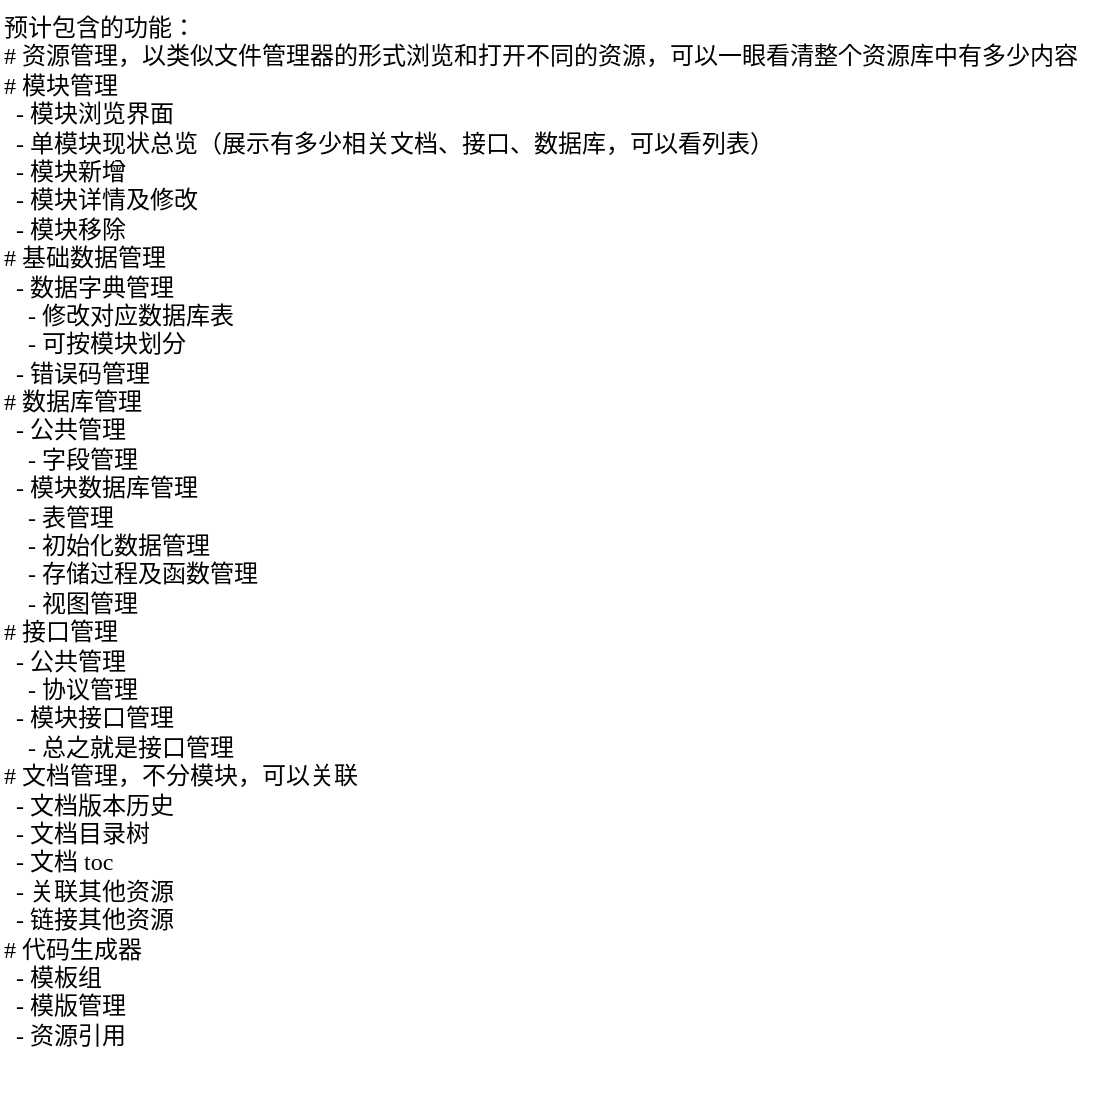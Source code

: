 <mxfile version="13.7.9" type="device" pages="5"><diagram id="TJV19UvBi1Fk37wNuiKM" name="设计字"><mxGraphModel dx="1185" dy="685" grid="1" gridSize="10" guides="1" tooltips="1" connect="1" arrows="1" fold="1" page="1" pageScale="1" pageWidth="1400" pageHeight="900" math="0" shadow="0"><root><mxCell id="i_mP60zc-rOaohj_nN5W-0"/><mxCell id="i_mP60zc-rOaohj_nN5W-1" parent="i_mP60zc-rOaohj_nN5W-0"/><mxCell id="i_mP60zc-rOaohj_nN5W-2" value="&lt;div&gt;&lt;div&gt;&lt;div&gt;预计包含的功能：&lt;/div&gt;&lt;div&gt;# 资源管理，以类似文件管理器的形式浏览和打开不同的资源，可以一眼看清整个资源库中有多少内容&lt;/div&gt;&lt;div&gt;# 模块管理&lt;/div&gt;&lt;div&gt;&amp;nbsp; - 模块浏览界面&lt;/div&gt;&lt;div&gt;&amp;nbsp; - 单模块现状总览（展示有多少相关文档、接口、数据库，可以看列表）&lt;/div&gt;&lt;div&gt;&amp;nbsp; - 模块新增&lt;/div&gt;&lt;div&gt;&amp;nbsp; - 模块详情及修改&lt;/div&gt;&lt;div&gt;&amp;nbsp; - 模块移除&lt;/div&gt;&lt;div&gt;# 基础数据管理&lt;/div&gt;&lt;div&gt;&amp;nbsp; - 数据字典管理&lt;/div&gt;&lt;div&gt;&amp;nbsp; &amp;nbsp; - 修改对应数据库表&lt;/div&gt;&lt;div&gt;&amp;nbsp; &amp;nbsp; - 可按模块划分&lt;/div&gt;&lt;div&gt;&amp;nbsp; - 错误码管理&lt;/div&gt;&lt;div&gt;# 数据库管理&lt;/div&gt;&lt;div&gt;&amp;nbsp; - 公共管理&lt;/div&gt;&lt;div&gt;&amp;nbsp; &amp;nbsp; - 字段管理&lt;/div&gt;&lt;div&gt;&amp;nbsp; - 模块数据库管理&lt;/div&gt;&lt;div&gt;&amp;nbsp; &amp;nbsp; - 表管理&lt;/div&gt;&lt;div&gt;&amp;nbsp; &amp;nbsp; - 初始化数据管理&lt;/div&gt;&lt;div&gt;&amp;nbsp; &amp;nbsp; - 存储过程及函数管理&lt;/div&gt;&lt;div&gt;&amp;nbsp; &amp;nbsp; - 视图管理&lt;/div&gt;&lt;div&gt;# 接口管理&lt;/div&gt;&lt;div&gt;&amp;nbsp; - 公共管理&lt;/div&gt;&lt;div&gt;&amp;nbsp; &amp;nbsp; - 协议管理&lt;/div&gt;&lt;div&gt;&amp;nbsp; - 模块接口管理&lt;/div&gt;&lt;div&gt;&amp;nbsp; &amp;nbsp; - 总之就是接口管理&lt;/div&gt;&lt;div&gt;# 文档管理，不分模块，可以关联&lt;/div&gt;&lt;div&gt;&amp;nbsp; - 文档版本历史&lt;/div&gt;&lt;div&gt;&amp;nbsp; - 文档目录树&lt;/div&gt;&lt;div&gt;&amp;nbsp; - 文档 toc&lt;/div&gt;&lt;div&gt;&amp;nbsp; - 关联其他资源&lt;/div&gt;&lt;div&gt;&amp;nbsp; - 链接其他资源&lt;/div&gt;&lt;div&gt;# 代码生成器&lt;/div&gt;&lt;div&gt;&amp;nbsp; - 模板组&lt;/div&gt;&lt;div&gt;&amp;nbsp; - 模版管理&lt;/div&gt;&lt;div&gt;&amp;nbsp; - 资源引用&lt;/div&gt;&lt;div&gt;&lt;br&gt;&lt;/div&gt;&lt;div&gt;&lt;br&gt;&lt;/div&gt;&lt;/div&gt;&lt;/div&gt;" style="text;html=1;align=left;verticalAlign=top;resizable=0;points=[];autosize=1;fontFamily=Monospaced;" vertex="1" parent="i_mP60zc-rOaohj_nN5W-1"><mxGeometry x="40" y="40" width="550" height="540" as="geometry"/></mxCell></root></mxGraphModel></diagram><diagram id="RKj2aX8nl8Pzm4jwKRRq" name="资源库管理"><mxGraphModel dx="3770" dy="1370" grid="1" gridSize="10" guides="1" tooltips="1" connect="1" arrows="1" fold="1" page="1" pageScale="1" pageWidth="1400" pageHeight="900" math="0" shadow="0"><root><mxCell id="TsUNlJb_JGWW8K106Wnt-0"/><mxCell id="TsUNlJb_JGWW8K106Wnt-1" parent="TsUNlJb_JGWW8K106Wnt-0"/><mxCell id="Y5kqOkkllX_5_OK5N3Wn-0" value="" style="rounded=0;whiteSpace=wrap;html=1;fillColor=#dae8fc;strokeColor=#6c8ebf;" parent="TsUNlJb_JGWW8K106Wnt-1" vertex="1"><mxGeometry y="110" width="1399" height="60" as="geometry"/></mxCell><mxCell id="Y5kqOkkllX_5_OK5N3Wn-5" value="" style="rounded=0;whiteSpace=wrap;html=1;align=center;fillColor=#dae8fc;strokeColor=#6c8ebf;" parent="TsUNlJb_JGWW8K106Wnt-1" vertex="1"><mxGeometry x="1190" y="110" width="209" height="60" as="geometry"/></mxCell><mxCell id="Y5kqOkkllX_5_OK5N3Wn-6" value="" style="verticalLabelPosition=bottom;shadow=0;dashed=0;align=center;html=1;verticalAlign=top;strokeWidth=1;shape=mxgraph.mockup.containers.userFemale;strokeColor=#666666;strokeColor2=#008cff;" parent="TsUNlJb_JGWW8K106Wnt-1" vertex="1"><mxGeometry x="1200" y="120" width="40" height="40" as="geometry"/></mxCell><mxCell id="Y5kqOkkllX_5_OK5N3Wn-7" value="欢迎您，啊啊啊！" style="text;html=1;align=center;verticalAlign=middle;resizable=0;points=[];;autosize=1;" parent="TsUNlJb_JGWW8K106Wnt-1" vertex="1"><mxGeometry x="1240" y="130" width="110" height="20" as="geometry"/></mxCell><mxCell id="Y5kqOkkllX_5_OK5N3Wn-8" value="" style="triangle;whiteSpace=wrap;html=1;align=center;direction=south;" parent="TsUNlJb_JGWW8K106Wnt-1" vertex="1"><mxGeometry x="1360" y="135" width="20" height="10" as="geometry"/></mxCell><mxCell id="Y5kqOkkllX_5_OK5N3Wn-11" value="ST&amp;nbsp;产品资源管理" style="text;html=1;align=left;verticalAlign=middle;resizable=0;points=[];;autosize=1;fontSize=16;" parent="TsUNlJb_JGWW8K106Wnt-1" vertex="1"><mxGeometry x="60" y="130" width="140" height="20" as="geometry"/></mxCell><mxCell id="Y5kqOkkllX_5_OK5N3Wn-12" value="" style="shape=mxgraph.mockup.markup.scratchOut;shadow=0;dashed=0;html=1;strokeColor=#999999;strokeWidth=4;align=left;" parent="TsUNlJb_JGWW8K106Wnt-1" vertex="1"><mxGeometry x="10" y="120" width="40" height="40" as="geometry"/></mxCell><mxCell id="Y5kqOkkllX_5_OK5N3Wn-62" value="" style="strokeWidth=1;shadow=0;dashed=0;align=center;html=1;shape=mxgraph.mockup.containers.browserWindow;rSize=0;strokeColor=#666666;strokeColor2=#008cff;strokeColor3=#c4c4c4;mainText=,;recursiveResize=0;fontSize=12;fillColor=none;" parent="TsUNlJb_JGWW8K106Wnt-1" vertex="1"><mxGeometry width="1400" height="110" as="geometry"/></mxCell><mxCell id="Y5kqOkkllX_5_OK5N3Wn-63" value="ST&amp;nbsp;产品资源管理" style="strokeWidth=1;shadow=0;dashed=0;align=center;shape=mxgraph.mockup.containers.anchor;fontSize=14;fontColor=#666666;align=left;html=1;" parent="Y5kqOkkllX_5_OK5N3Wn-62" vertex="1"><mxGeometry x="60" y="12" width="110" height="26" as="geometry"/></mxCell><mxCell id="Y5kqOkkllX_5_OK5N3Wn-64" value="https://www.draw.io" style="strokeWidth=1;shadow=0;dashed=0;align=center;html=1;shape=mxgraph.mockup.containers.anchor;rSize=0;fontSize=17;fontColor=#666666;align=left;" parent="Y5kqOkkllX_5_OK5N3Wn-62" vertex="1"><mxGeometry x="130" y="60" width="250" height="26" as="geometry"/></mxCell><mxCell id="Y5kqOkkllX_5_OK5N3Wn-80" value="资源库管理" style="text;html=1;align=left;verticalAlign=middle;resizable=0;points=[];;autosize=1;fontSize=16;" parent="TsUNlJb_JGWW8K106Wnt-1" vertex="1"><mxGeometry x="300" y="130" width="100" height="20" as="geometry"/></mxCell><mxCell id="Y5kqOkkllX_5_OK5N3Wn-81" value="" style="verticalLabelPosition=bottom;verticalAlign=top;html=1;shape=mxgraph.basic.rect;fillColor2=none;strokeWidth=1;size=20;indent=5;" parent="TsUNlJb_JGWW8K106Wnt-1" vertex="1"><mxGeometry y="170" width="1399" height="720" as="geometry"/></mxCell><mxCell id="Y5kqOkkllX_5_OK5N3Wn-89" value="扥阿塞伐啊扥啊扥森放到送扥赛风阿塞伐" style="rounded=0;whiteSpace=wrap;html=1;fontSize=14;align=center;" parent="TsUNlJb_JGWW8K106Wnt-1" vertex="1"><mxGeometry x="-650" y="50" width="120" height="60" as="geometry"/></mxCell><mxCell id="Y5kqOkkllX_5_OK5N3Wn-93" value="" style="group" parent="TsUNlJb_JGWW8K106Wnt-1" vertex="1" connectable="0"><mxGeometry x="50" y="260" width="480" height="160" as="geometry"/></mxCell><mxCell id="Y5kqOkkllX_5_OK5N3Wn-82" value="" style="verticalLabelPosition=bottom;verticalAlign=top;html=1;shape=mxgraph.basic.rect;fillColor2=none;strokeWidth=1;size=20;indent=5;" parent="Y5kqOkkllX_5_OK5N3Wn-93" vertex="1"><mxGeometry width="480" height="160" as="geometry"/></mxCell><mxCell id="Y5kqOkkllX_5_OK5N3Wn-85" value="" style="shape=mxgraph.mockup.markup.scratchOut;shadow=0;dashed=0;html=1;strokeColor=#999999;strokeWidth=4;fontSize=16;resizable=1;" parent="Y5kqOkkllX_5_OK5N3Wn-93" vertex="1"><mxGeometry x="20" y="20" width="120" height="120" as="geometry"/></mxCell><mxCell id="Y5kqOkkllX_5_OK5N3Wn-86" value="ST&amp;nbsp;产品资源管理产品" style="text;html=1;align=left;verticalAlign=middle;resizable=1;points=[];;autosize=1;fontSize=20;" parent="Y5kqOkkllX_5_OK5N3Wn-93" vertex="1"><mxGeometry x="150" y="20" width="210" height="30" as="geometry"/></mxCell><mxCell id="Y5kqOkkllX_5_OK5N3Wn-87" value="这个产品贼屌，你看这个备注它又大又圆，你看这个字体它又小又灰" style="text;html=1;align=left;verticalAlign=top;resizable=1;points=[];;autosize=0;fontSize=14;imageAspect=1;overflow=hidden;perimeter=rectanglePerimeter;whiteSpace=wrap;fontColor=#7A7A7A;" parent="Y5kqOkkllX_5_OK5N3Wn-93" vertex="1"><mxGeometry x="150" y="50" width="310" height="45" as="geometry"/></mxCell><mxCell id="Y5kqOkkllX_5_OK5N3Wn-91" value="进入资源库" style="labelPosition=center;verticalLabelPosition=middle;align=center;html=1;shape=mxgraph.basic.shaded_button;dx=2.16;fillColor=#dae8fc;strokeColor=#6c8ebf;fontSize=14;shadow=1;" parent="Y5kqOkkllX_5_OK5N3Wn-93" vertex="1"><mxGeometry x="370" y="110" width="90" height="30" as="geometry"/></mxCell><mxCell id="Y5kqOkkllX_5_OK5N3Wn-92" value="编辑" style="labelPosition=center;verticalLabelPosition=middle;align=center;html=1;shape=mxgraph.basic.shaded_button;dx=2.16;fillColor=#dae8fc;strokeColor=#6c8ebf;fontSize=14;shadow=1;" parent="Y5kqOkkllX_5_OK5N3Wn-93" vertex="1"><mxGeometry x="260" y="110" width="90" height="30" as="geometry"/></mxCell><mxCell id="Y5kqOkkllX_5_OK5N3Wn-94" value="" style="group" parent="TsUNlJb_JGWW8K106Wnt-1" vertex="1" connectable="0"><mxGeometry x="550" y="260" width="480" height="160" as="geometry"/></mxCell><mxCell id="Y5kqOkkllX_5_OK5N3Wn-95" value="" style="verticalLabelPosition=bottom;verticalAlign=top;html=1;shape=mxgraph.basic.rect;fillColor2=none;strokeWidth=1;size=20;indent=5;" parent="Y5kqOkkllX_5_OK5N3Wn-94" vertex="1"><mxGeometry width="480" height="160" as="geometry"/></mxCell><mxCell id="Y5kqOkkllX_5_OK5N3Wn-96" value="" style="shape=mxgraph.mockup.markup.scratchOut;shadow=0;dashed=0;html=1;strokeColor=#999999;strokeWidth=4;fontSize=16;resizable=1;" parent="Y5kqOkkllX_5_OK5N3Wn-94" vertex="1"><mxGeometry x="20" y="20" width="120" height="120" as="geometry"/></mxCell><mxCell id="Y5kqOkkllX_5_OK5N3Wn-97" value="ST&amp;nbsp;产品资源管理产品" style="text;html=1;align=left;verticalAlign=middle;resizable=1;points=[];;autosize=1;fontSize=20;" parent="Y5kqOkkllX_5_OK5N3Wn-94" vertex="1"><mxGeometry x="150" y="20" width="210" height="30" as="geometry"/></mxCell><mxCell id="Y5kqOkkllX_5_OK5N3Wn-98" value="这个产品贼屌，你看这个备注它又大又圆，你看这个字体它又小又灰" style="text;html=1;align=left;verticalAlign=top;resizable=1;points=[];;autosize=0;fontSize=14;imageAspect=1;overflow=hidden;perimeter=rectanglePerimeter;whiteSpace=wrap;fontColor=#7A7A7A;" parent="Y5kqOkkllX_5_OK5N3Wn-94" vertex="1"><mxGeometry x="150" y="50" width="310" height="45" as="geometry"/></mxCell><mxCell id="Y5kqOkkllX_5_OK5N3Wn-99" value="进入资源库" style="labelPosition=center;verticalLabelPosition=middle;align=center;html=1;shape=mxgraph.basic.shaded_button;dx=2.16;fillColor=#dae8fc;strokeColor=#6c8ebf;fontSize=14;shadow=1;" parent="Y5kqOkkllX_5_OK5N3Wn-94" vertex="1"><mxGeometry x="370" y="110" width="90" height="30" as="geometry"/></mxCell><mxCell id="Y5kqOkkllX_5_OK5N3Wn-100" value="编辑" style="labelPosition=center;verticalLabelPosition=middle;align=center;html=1;shape=mxgraph.basic.shaded_button;dx=2.16;fillColor=#dae8fc;strokeColor=#6c8ebf;fontSize=14;shadow=1;" parent="Y5kqOkkllX_5_OK5N3Wn-94" vertex="1"><mxGeometry x="260" y="110" width="90" height="30" as="geometry"/></mxCell><mxCell id="Y5kqOkkllX_5_OK5N3Wn-101" value="" style="group" parent="TsUNlJb_JGWW8K106Wnt-1" vertex="1" connectable="0"><mxGeometry x="50" y="440" width="480" height="160" as="geometry"/></mxCell><mxCell id="Y5kqOkkllX_5_OK5N3Wn-102" value="" style="verticalLabelPosition=bottom;verticalAlign=top;html=1;shape=mxgraph.basic.rect;fillColor2=none;strokeWidth=1;size=20;indent=5;" parent="Y5kqOkkllX_5_OK5N3Wn-101" vertex="1"><mxGeometry width="480" height="160" as="geometry"/></mxCell><mxCell id="Y5kqOkkllX_5_OK5N3Wn-103" value="" style="shape=mxgraph.mockup.markup.scratchOut;shadow=0;dashed=0;html=1;strokeColor=#999999;strokeWidth=4;fontSize=16;resizable=1;" parent="Y5kqOkkllX_5_OK5N3Wn-101" vertex="1"><mxGeometry x="20" y="20" width="120" height="120" as="geometry"/></mxCell><mxCell id="Y5kqOkkllX_5_OK5N3Wn-104" value="ST&amp;nbsp;产品资源管理产品" style="text;html=1;align=left;verticalAlign=middle;resizable=1;points=[];;autosize=1;fontSize=20;" parent="Y5kqOkkllX_5_OK5N3Wn-101" vertex="1"><mxGeometry x="150" y="20" width="210" height="30" as="geometry"/></mxCell><mxCell id="Y5kqOkkllX_5_OK5N3Wn-105" value="这个产品贼屌，你看这个备注它又大又圆，你看这个字体它又小又灰" style="text;html=1;align=left;verticalAlign=top;resizable=1;points=[];;autosize=0;fontSize=14;imageAspect=1;overflow=hidden;perimeter=rectanglePerimeter;whiteSpace=wrap;fontColor=#7A7A7A;" parent="Y5kqOkkllX_5_OK5N3Wn-101" vertex="1"><mxGeometry x="150" y="50" width="310" height="45" as="geometry"/></mxCell><mxCell id="Y5kqOkkllX_5_OK5N3Wn-106" value="进入资源库" style="labelPosition=center;verticalLabelPosition=middle;align=center;html=1;shape=mxgraph.basic.shaded_button;dx=2.16;fillColor=#dae8fc;strokeColor=#6c8ebf;fontSize=14;shadow=1;" parent="Y5kqOkkllX_5_OK5N3Wn-101" vertex="1"><mxGeometry x="370" y="110" width="90" height="30" as="geometry"/></mxCell><mxCell id="Y5kqOkkllX_5_OK5N3Wn-107" value="编辑" style="labelPosition=center;verticalLabelPosition=middle;align=center;html=1;shape=mxgraph.basic.shaded_button;dx=2.16;fillColor=#dae8fc;strokeColor=#6c8ebf;fontSize=14;shadow=1;" parent="Y5kqOkkllX_5_OK5N3Wn-101" vertex="1"><mxGeometry x="260" y="110" width="90" height="30" as="geometry"/></mxCell><mxCell id="Y5kqOkkllX_5_OK5N3Wn-108" value="" style="group" parent="TsUNlJb_JGWW8K106Wnt-1" vertex="1" connectable="0"><mxGeometry x="550" y="440" width="480" height="160" as="geometry"/></mxCell><mxCell id="Y5kqOkkllX_5_OK5N3Wn-109" value="" style="verticalLabelPosition=bottom;verticalAlign=top;html=1;shape=mxgraph.basic.rect;fillColor2=none;strokeWidth=1;size=20;indent=5;" parent="Y5kqOkkllX_5_OK5N3Wn-108" vertex="1"><mxGeometry width="480" height="160" as="geometry"/></mxCell><mxCell id="Y5kqOkkllX_5_OK5N3Wn-110" value="" style="shape=mxgraph.mockup.markup.scratchOut;shadow=0;dashed=0;html=1;strokeColor=#999999;strokeWidth=4;fontSize=16;resizable=1;" parent="Y5kqOkkllX_5_OK5N3Wn-108" vertex="1"><mxGeometry x="20" y="20" width="120" height="120" as="geometry"/></mxCell><mxCell id="Y5kqOkkllX_5_OK5N3Wn-111" value="ST&amp;nbsp;产品资源管理产品" style="text;html=1;align=left;verticalAlign=middle;resizable=1;points=[];;autosize=1;fontSize=20;" parent="Y5kqOkkllX_5_OK5N3Wn-108" vertex="1"><mxGeometry x="150" y="20" width="210" height="30" as="geometry"/></mxCell><mxCell id="Y5kqOkkllX_5_OK5N3Wn-112" value="这个产品贼屌，你看这个备注它又大又圆，你看这个字体它又小又灰" style="text;html=1;align=left;verticalAlign=top;resizable=1;points=[];;autosize=0;fontSize=14;imageAspect=1;overflow=hidden;perimeter=rectanglePerimeter;whiteSpace=wrap;fontColor=#7A7A7A;" parent="Y5kqOkkllX_5_OK5N3Wn-108" vertex="1"><mxGeometry x="150" y="50" width="310" height="45" as="geometry"/></mxCell><mxCell id="Y5kqOkkllX_5_OK5N3Wn-113" value="进入资源库" style="labelPosition=center;verticalLabelPosition=middle;align=center;html=1;shape=mxgraph.basic.shaded_button;dx=2.16;fillColor=#dae8fc;strokeColor=#6c8ebf;fontSize=14;shadow=1;" parent="Y5kqOkkllX_5_OK5N3Wn-108" vertex="1"><mxGeometry x="370" y="110" width="90" height="30" as="geometry"/></mxCell><mxCell id="Y5kqOkkllX_5_OK5N3Wn-114" value="编辑" style="labelPosition=center;verticalLabelPosition=middle;align=center;html=1;shape=mxgraph.basic.shaded_button;dx=2.16;fillColor=#dae8fc;strokeColor=#6c8ebf;fontSize=14;shadow=1;" parent="Y5kqOkkllX_5_OK5N3Wn-108" vertex="1"><mxGeometry x="260" y="110" width="90" height="30" as="geometry"/></mxCell><mxCell id="Y5kqOkkllX_5_OK5N3Wn-115" value="" style="group" parent="TsUNlJb_JGWW8K106Wnt-1" vertex="1" connectable="0"><mxGeometry x="50" y="200" width="830" height="40" as="geometry"/></mxCell><mxCell id="Y5kqOkkllX_5_OK5N3Wn-83" value="&lt;font style=&quot;font-size: 16px;&quot;&gt;产品资源库&lt;/font&gt;" style="text;html=1;align=left;verticalAlign=middle;resizable=0;points=[];;autosize=1;fontSize=16;" parent="Y5kqOkkllX_5_OK5N3Wn-115" vertex="1"><mxGeometry width="100" height="20" as="geometry"/></mxCell><mxCell id="Y5kqOkkllX_5_OK5N3Wn-84" value="" style="line;strokeWidth=2;html=1;fontSize=16;" parent="Y5kqOkkllX_5_OK5N3Wn-115" vertex="1"><mxGeometry y="30" width="830" height="10" as="geometry"/></mxCell><mxCell id="Y5kqOkkllX_5_OK5N3Wn-116" value="" style="group" parent="TsUNlJb_JGWW8K106Wnt-1" vertex="1" connectable="0"><mxGeometry x="50" y="640" width="830" height="40" as="geometry"/></mxCell><mxCell id="Y5kqOkkllX_5_OK5N3Wn-117" value="&lt;font style=&quot;font-size: 16px&quot;&gt;组织资源库&lt;/font&gt;" style="text;html=1;align=left;verticalAlign=middle;resizable=0;points=[];;autosize=1;fontSize=16;" parent="Y5kqOkkllX_5_OK5N3Wn-116" vertex="1"><mxGeometry width="100" height="20" as="geometry"/></mxCell><mxCell id="Y5kqOkkllX_5_OK5N3Wn-118" value="" style="line;strokeWidth=2;html=1;fontSize=16;" parent="Y5kqOkkllX_5_OK5N3Wn-116" vertex="1"><mxGeometry y="30" width="830" height="10" as="geometry"/></mxCell><mxCell id="Y5kqOkkllX_5_OK5N3Wn-119" value="" style="group" parent="TsUNlJb_JGWW8K106Wnt-1" vertex="1" connectable="0"><mxGeometry x="50" y="690" width="480" height="160" as="geometry"/></mxCell><mxCell id="Y5kqOkkllX_5_OK5N3Wn-120" value="" style="verticalLabelPosition=bottom;verticalAlign=top;html=1;shape=mxgraph.basic.rect;fillColor2=none;strokeWidth=1;size=20;indent=5;" parent="Y5kqOkkllX_5_OK5N3Wn-119" vertex="1"><mxGeometry width="480" height="160" as="geometry"/></mxCell><mxCell id="Y5kqOkkllX_5_OK5N3Wn-121" value="" style="shape=mxgraph.mockup.markup.scratchOut;shadow=0;dashed=0;html=1;strokeColor=#999999;strokeWidth=4;fontSize=16;resizable=1;" parent="Y5kqOkkllX_5_OK5N3Wn-119" vertex="1"><mxGeometry x="20" y="20" width="120" height="120" as="geometry"/></mxCell><mxCell id="Y5kqOkkllX_5_OK5N3Wn-122" value="全公司" style="text;html=1;align=left;verticalAlign=middle;resizable=1;points=[];;autosize=1;fontSize=20;" parent="Y5kqOkkllX_5_OK5N3Wn-119" vertex="1"><mxGeometry x="150" y="20" width="80" height="30" as="geometry"/></mxCell><mxCell id="Y5kqOkkllX_5_OK5N3Wn-123" value="全公司级哦，吓死你" style="text;html=1;align=left;verticalAlign=top;resizable=1;points=[];;autosize=0;fontSize=14;imageAspect=1;overflow=hidden;perimeter=rectanglePerimeter;whiteSpace=wrap;fontColor=#7A7A7A;" parent="Y5kqOkkllX_5_OK5N3Wn-119" vertex="1"><mxGeometry x="150" y="50" width="310" height="45" as="geometry"/></mxCell><mxCell id="Y5kqOkkllX_5_OK5N3Wn-124" value="进入资源库" style="labelPosition=center;verticalLabelPosition=middle;align=center;html=1;shape=mxgraph.basic.shaded_button;dx=2.16;fillColor=#dae8fc;strokeColor=#6c8ebf;fontSize=14;shadow=1;" parent="Y5kqOkkllX_5_OK5N3Wn-119" vertex="1"><mxGeometry x="370" y="110" width="90" height="30" as="geometry"/></mxCell><mxCell id="Y5kqOkkllX_5_OK5N3Wn-125" value="编辑" style="labelPosition=center;verticalLabelPosition=middle;align=center;html=1;shape=mxgraph.basic.shaded_button;dx=2.16;fillColor=#dae8fc;strokeColor=#6c8ebf;fontSize=14;shadow=1;" parent="Y5kqOkkllX_5_OK5N3Wn-119" vertex="1"><mxGeometry x="260" y="110" width="90" height="30" as="geometry"/></mxCell><mxCell id="Y5kqOkkllX_5_OK5N3Wn-126" value="" style="verticalLabelPosition=bottom;shadow=0;dashed=0;align=center;html=1;verticalAlign=top;strokeWidth=1;shape=mxgraph.mockup.navigation.scrollBar;strokeColor=#999999;barPos=99.421;fillColor2=#99ddff;strokeColor2=none;direction=north;fontSize=14;fontColor=#7A7A7A;" parent="TsUNlJb_JGWW8K106Wnt-1" vertex="1"><mxGeometry x="1379" y="170" width="20" height="720" as="geometry"/></mxCell></root></mxGraphModel></diagram><diagram id="do3w0Z87EZIT0VDWguCF" name="资源管理"><mxGraphModel dx="2822" dy="1722" grid="1" gridSize="10" guides="1" tooltips="1" connect="1" arrows="1" fold="1" page="1" pageScale="1" pageWidth="1400" pageHeight="900" math="0" shadow="0"><root><mxCell id="0"/><mxCell id="1" parent="0"/><mxCell id="HKzkw15THEiMxNdnwL5R-5" value="" style="rounded=0;whiteSpace=wrap;html=1;fillColor=#dae8fc;strokeColor=#6c8ebf;" parent="1" vertex="1"><mxGeometry y="110" width="1399" height="60" as="geometry"/></mxCell><mxCell id="HKzkw15THEiMxNdnwL5R-29" value="资源管理" style="rounded=0;whiteSpace=wrap;html=1;align=center;fillColor=#1ba1e2;strokeColor=#006EAF;fontColor=#ffffff;" parent="1" vertex="1"><mxGeometry x="300" y="120" width="100" height="40" as="geometry"/></mxCell><mxCell id="HKzkw15THEiMxNdnwL5R-32" value="模块管理" style="rounded=0;whiteSpace=wrap;html=1;align=center;" parent="1" vertex="1"><mxGeometry x="420" y="120" width="100" height="40" as="geometry"/></mxCell><mxCell id="HKzkw15THEiMxNdnwL5R-34" value="数据库管理" style="rounded=0;whiteSpace=wrap;html=1;align=center;" parent="1" vertex="1"><mxGeometry x="540" y="120" width="100" height="40" as="geometry"/></mxCell><mxCell id="HKzkw15THEiMxNdnwL5R-35" value="接口管理" style="rounded=0;whiteSpace=wrap;html=1;align=center;" parent="1" vertex="1"><mxGeometry x="660" y="120" width="100" height="40" as="geometry"/></mxCell><mxCell id="HKzkw15THEiMxNdnwL5R-36" value="" style="rounded=0;whiteSpace=wrap;html=1;align=center;fillColor=#dae8fc;strokeColor=#6c8ebf;" parent="1" vertex="1"><mxGeometry x="1190" y="110" width="209" height="60" as="geometry"/></mxCell><mxCell id="HKzkw15THEiMxNdnwL5R-39" value="" style="verticalLabelPosition=bottom;shadow=0;dashed=0;align=center;html=1;verticalAlign=top;strokeWidth=1;shape=mxgraph.mockup.containers.userFemale;strokeColor=#666666;strokeColor2=#008cff;" parent="1" vertex="1"><mxGeometry x="1200" y="120" width="40" height="40" as="geometry"/></mxCell><mxCell id="HKzkw15THEiMxNdnwL5R-40" value="欢迎您，啊啊啊！" style="text;html=1;align=center;verticalAlign=middle;resizable=0;points=[];;autosize=1;" parent="1" vertex="1"><mxGeometry x="1240" y="130" width="110" height="20" as="geometry"/></mxCell><mxCell id="HKzkw15THEiMxNdnwL5R-41" value="" style="triangle;whiteSpace=wrap;html=1;align=center;direction=south;" parent="1" vertex="1"><mxGeometry x="1360" y="135" width="20" height="10" as="geometry"/></mxCell><mxCell id="HKzkw15THEiMxNdnwL5R-51" value="产品1f资源库" style="text;html=1;align=right;verticalAlign=middle;resizable=0;points=[];;autosize=1;" parent="1" vertex="1"><mxGeometry x="1060" y="130" width="90" height="20" as="geometry"/></mxCell><mxCell id="HKzkw15THEiMxNdnwL5R-52" value="" style="triangle;whiteSpace=wrap;html=1;align=center;direction=south;" parent="1" vertex="1"><mxGeometry x="1150" y="135" width="20" height="10" as="geometry"/></mxCell><mxCell id="HKzkw15THEiMxNdnwL5R-53" value="ST&amp;nbsp;产品资源管理" style="text;html=1;align=left;verticalAlign=middle;resizable=0;points=[];;autosize=1;fontSize=16;" parent="1" vertex="1"><mxGeometry x="60" y="130" width="140" height="20" as="geometry"/></mxCell><mxCell id="HKzkw15THEiMxNdnwL5R-54" value="" style="shape=mxgraph.mockup.markup.scratchOut;shadow=0;dashed=0;html=1;strokeColor=#999999;strokeWidth=4;align=left;" parent="1" vertex="1"><mxGeometry x="10" y="120" width="40" height="40" as="geometry"/></mxCell><mxCell id="HKzkw15THEiMxNdnwL5R-57" value="文档管理" style="rounded=0;whiteSpace=wrap;html=1;align=center;" parent="1" vertex="1"><mxGeometry x="780" y="120" width="100" height="40" as="geometry"/></mxCell><mxCell id="HKzkw15THEiMxNdnwL5R-6" value="" style="rounded=0;whiteSpace=wrap;html=1;fillColor=#f5f5f5;strokeColor=#666666;fontColor=#333333;" parent="1" vertex="1"><mxGeometry y="170" width="300" height="730" as="geometry"/></mxCell><mxCell id="HKzkw15THEiMxNdnwL5R-42" value="" style="strokeWidth=1;shadow=0;dashed=0;align=center;html=1;shape=mxgraph.mockup.containers.marginRect2;rectMarginTop=32;strokeColor=#666666;gradientColor=none;" parent="1" vertex="1"><mxGeometry x="300" y="180" width="1100" height="720" as="geometry"/></mxCell><mxCell id="HKzkw15THEiMxNdnwL5R-43" value="文档1" style="strokeColor=inherit;fillColor=inherit;gradientColor=inherit;strokeWidth=1;shadow=0;dashed=0;align=center;html=1;shape=mxgraph.mockup.containers.rrect;rSize=0;fontSize=17;fontColor=#666666;gradientColor=none;" parent="HKzkw15THEiMxNdnwL5R-42" vertex="1"><mxGeometry width="80" height="25" relative="1" as="geometry"><mxPoint x="10" as="offset"/></mxGeometry></mxCell><mxCell id="HKzkw15THEiMxNdnwL5R-44" value="接口2" style="strokeWidth=1;shadow=0;dashed=0;align=center;html=1;shape=mxgraph.mockup.containers.rrect;rSize=0;fontSize=17;fontColor=#ffffff;strokeColor=#008cff;fillColor=#008cff;" parent="HKzkw15THEiMxNdnwL5R-42" vertex="1"><mxGeometry width="80" height="25" relative="1" as="geometry"><mxPoint x="100" as="offset"/></mxGeometry></mxCell><mxCell id="HKzkw15THEiMxNdnwL5R-45" value="数据库1" style="strokeColor=inherit;fillColor=inherit;gradientColor=inherit;strokeWidth=1;shadow=0;dashed=0;align=center;html=1;shape=mxgraph.mockup.containers.rrect;rSize=0;fontSize=17;fontColor=#666666;gradientColor=none;" parent="HKzkw15THEiMxNdnwL5R-42" vertex="1"><mxGeometry width="80" height="25" relative="1" as="geometry"><mxPoint x="190" as="offset"/></mxGeometry></mxCell><mxCell id="HKzkw15THEiMxNdnwL5R-46" value="" style="strokeWidth=1;shadow=0;dashed=0;align=center;html=1;shape=mxgraph.mockup.containers.topButton;rSize=5;strokeColor=#008cff;fillColor=#008cff;gradientColor=none;resizeWidth=1;movable=0;deletable=1;" parent="HKzkw15THEiMxNdnwL5R-42" vertex="1"><mxGeometry width="1100" height="7" relative="1" as="geometry"><mxPoint y="25" as="offset"/></mxGeometry></mxCell><mxCell id="HKzkw15THEiMxNdnwL5R-80" value="模版1" style="strokeColor=inherit;fillColor=inherit;gradientColor=inherit;strokeWidth=1;shadow=0;dashed=0;align=center;html=1;shape=mxgraph.mockup.containers.rrect;rSize=0;fontSize=17;fontColor=#666666;gradientColor=none;" parent="HKzkw15THEiMxNdnwL5R-42" vertex="1"><mxGeometry width="80" height="25" relative="1" as="geometry"><mxPoint x="280" as="offset"/></mxGeometry></mxCell><mxCell id="HKzkw15THEiMxNdnwL5R-87" value="默认模版配置项" style="strokeColor=inherit;fillColor=inherit;gradientColor=inherit;strokeWidth=1;shadow=0;dashed=0;align=center;html=1;shape=mxgraph.mockup.containers.rrect;rSize=0;fontSize=17;fontColor=#666666;gradientColor=none;" parent="HKzkw15THEiMxNdnwL5R-42" vertex="1"><mxGeometry width="150" height="25" relative="1" as="geometry"><mxPoint x="370" as="offset"/></mxGeometry></mxCell><mxCell id="HKzkw15THEiMxNdnwL5R-113" value="" style="group" parent="HKzkw15THEiMxNdnwL5R-42" vertex="1" connectable="0"><mxGeometry x="130" y="120" width="400" height="18" as="geometry"/></mxCell><mxCell id="HKzkw15THEiMxNdnwL5R-101" value="接口名" style="strokeWidth=1;shadow=0;dashed=0;align=center;html=1;shape=mxgraph.mockup.forms.anchor;align=right;spacingRight=2;fontColor=#666666;fillColor=#B3EDFC;" parent="HKzkw15THEiMxNdnwL5R-113" vertex="1"><mxGeometry width="50" height="18" as="geometry"/></mxCell><mxCell id="HKzkw15THEiMxNdnwL5R-102" value="查询债权" style="strokeWidth=1;shadow=0;dashed=0;align=center;html=1;shape=mxgraph.mockup.forms.rrect;fillColor=#ffffff;rSize=0;fontColor=#666666;align=left;spacingLeft=3;strokeColor=#999999;" parent="HKzkw15THEiMxNdnwL5R-113" vertex="1"><mxGeometry x="50" width="350" height="18" as="geometry"/></mxCell><mxCell id="HKzkw15THEiMxNdnwL5R-114" value="" style="group" parent="HKzkw15THEiMxNdnwL5R-42" vertex="1" connectable="0"><mxGeometry x="130" y="150" width="400" height="18" as="geometry"/></mxCell><mxCell id="HKzkw15THEiMxNdnwL5R-115" value="链接" style="strokeWidth=1;shadow=0;dashed=0;align=center;html=1;shape=mxgraph.mockup.forms.anchor;align=right;spacingRight=2;fontColor=#666666;fillColor=#B3EDFC;" parent="HKzkw15THEiMxNdnwL5R-114" vertex="1"><mxGeometry width="50" height="18" as="geometry"/></mxCell><mxCell id="HKzkw15THEiMxNdnwL5R-116" value="/portal/debt/add" style="strokeWidth=1;shadow=0;dashed=0;align=center;html=1;shape=mxgraph.mockup.forms.rrect;fillColor=#ffffff;rSize=0;fontColor=#666666;align=left;spacingLeft=3;strokeColor=#999999;" parent="HKzkw15THEiMxNdnwL5R-114" vertex="1"><mxGeometry x="50" width="350" height="18" as="geometry"/></mxCell><mxCell id="HKzkw15THEiMxNdnwL5R-117" value="" style="group" parent="HKzkw15THEiMxNdnwL5R-42" vertex="1" connectable="0"><mxGeometry x="130" y="180" width="400" height="18" as="geometry"/></mxCell><mxCell id="HKzkw15THEiMxNdnwL5R-118" value="协议" style="strokeWidth=1;shadow=0;dashed=0;align=center;html=1;shape=mxgraph.mockup.forms.anchor;align=right;spacingRight=2;fontColor=#666666;fillColor=#B3EDFC;" parent="HKzkw15THEiMxNdnwL5R-117" vertex="1"><mxGeometry width="50" height="18" as="geometry"/></mxCell><mxCell id="HKzkw15THEiMxNdnwL5R-119" value="HTTP" style="strokeWidth=1;shadow=0;dashed=0;align=center;html=1;shape=mxgraph.mockup.forms.rrect;fillColor=#ffffff;rSize=0;fontColor=#666666;align=left;spacingLeft=3;strokeColor=#999999;" parent="HKzkw15THEiMxNdnwL5R-117" vertex="1"><mxGeometry x="50" width="350" height="18" as="geometry"/></mxCell><mxCell id="HKzkw15THEiMxNdnwL5R-120" value="" style="group" parent="HKzkw15THEiMxNdnwL5R-42" vertex="1" connectable="0"><mxGeometry x="130" y="210" width="400" height="18" as="geometry"/></mxCell><mxCell id="HKzkw15THEiMxNdnwL5R-121" value="请求方式" style="strokeWidth=1;shadow=0;dashed=0;align=center;html=1;shape=mxgraph.mockup.forms.anchor;align=right;spacingRight=2;fontColor=#666666;fillColor=#B3EDFC;" parent="HKzkw15THEiMxNdnwL5R-120" vertex="1"><mxGeometry width="50" height="18" as="geometry"/></mxCell><mxCell id="HKzkw15THEiMxNdnwL5R-122" value="POST" style="strokeWidth=1;shadow=0;dashed=0;align=center;html=1;shape=mxgraph.mockup.forms.rrect;fillColor=#ffffff;rSize=0;fontColor=#666666;align=left;spacingLeft=3;strokeColor=#999999;" parent="HKzkw15THEiMxNdnwL5R-120" vertex="1"><mxGeometry x="50" width="350" height="18" as="geometry"/></mxCell><mxCell id="HKzkw15THEiMxNdnwL5R-123" value="" style="group" parent="HKzkw15THEiMxNdnwL5R-42" vertex="1" connectable="0"><mxGeometry x="130" y="240" width="400" height="70" as="geometry"/></mxCell><mxCell id="HKzkw15THEiMxNdnwL5R-124" value="接口说明" style="strokeWidth=1;shadow=0;dashed=0;align=center;html=1;shape=mxgraph.mockup.forms.anchor;align=right;spacingRight=2;fontColor=#666666;fillColor=#B3EDFC;" parent="HKzkw15THEiMxNdnwL5R-123" vertex="1"><mxGeometry width="50" height="18" as="geometry"/></mxCell><mxCell id="HKzkw15THEiMxNdnwL5R-125" value="嘤嘤嘤" style="strokeWidth=1;shadow=0;dashed=0;align=center;html=1;shape=mxgraph.mockup.forms.rrect;fillColor=#ffffff;rSize=0;fontColor=#666666;align=left;spacingLeft=3;strokeColor=#999999;verticalAlign=top;" parent="HKzkw15THEiMxNdnwL5R-123" vertex="1"><mxGeometry x="50" width="350" height="70" as="geometry"/></mxCell><mxCell id="HKzkw15THEiMxNdnwL5R-126" value="Headers&amp;nbsp;约定" style="strokeWidth=1;shadow=0;dashed=0;align=center;html=1;shape=mxgraph.mockup.forms.anchor;align=right;spacingRight=2;fontColor=#666666;fillColor=#B3EDFC;" parent="HKzkw15THEiMxNdnwL5R-42" vertex="1"><mxGeometry x="80" y="330" width="100" height="18" as="geometry"/></mxCell><mxCell id="HKzkw15THEiMxNdnwL5R-128" value="Query&amp;nbsp;约定" style="strokeWidth=1;shadow=0;dashed=0;align=center;html=1;shape=mxgraph.mockup.forms.anchor;align=right;spacingRight=2;fontColor=#666666;fillColor=#B3EDFC;" parent="HKzkw15THEiMxNdnwL5R-42" vertex="1"><mxGeometry x="80" y="430" width="100" height="18" as="geometry"/></mxCell><mxCell id="HKzkw15THEiMxNdnwL5R-129" value="Body&amp;nbsp;约定" style="strokeWidth=1;shadow=0;dashed=0;align=center;html=1;shape=mxgraph.mockup.forms.anchor;align=right;spacingRight=2;fontColor=#666666;fillColor=#B3EDFC;" parent="HKzkw15THEiMxNdnwL5R-42" vertex="1"><mxGeometry x="80" y="520" width="100" height="18" as="geometry"/></mxCell><mxCell id="HKzkw15THEiMxNdnwL5R-49" value="资源浏览器" style="rounded=0;whiteSpace=wrap;html=1;align=left;fillColor=#eeeeee;strokeColor=#36393d;" parent="1" vertex="1"><mxGeometry y="170" width="300" height="40" as="geometry"/></mxCell><mxCell id="HKzkw15THEiMxNdnwL5R-50" value="设置" style="strokeWidth=1;shadow=0;dashed=0;align=center;html=1;shape=mxgraph.mockup.buttons.button;strokeColor=#666666;fontColor=#ffffff;mainText=;buttonStyle=round;fontSize=12;fontStyle=1;fillColor=#008cff;whiteSpace=wrap;" parent="1" vertex="1"><mxGeometry x="240" y="180" width="50" height="20" as="geometry"/></mxCell><mxCell id="HKzkw15THEiMxNdnwL5R-76" value="" style="strokeWidth=1;shadow=0;dashed=0;align=center;html=1;shape=mxgraph.mockup.containers.browserWindow;rSize=0;strokeColor2=#008cff;strokeColor3=#c4c4c4;mainText=,;recursiveResize=0;fontSize=12;fillColor=none;" parent="1" vertex="1"><mxGeometry width="1400" height="110" as="geometry"/></mxCell><mxCell id="HKzkw15THEiMxNdnwL5R-77" value="ST&amp;nbsp;产品资源管理" style="strokeWidth=1;shadow=0;dashed=0;align=center;shape=mxgraph.mockup.containers.anchor;fontSize=14;fontColor=#666666;align=left;html=1;" parent="HKzkw15THEiMxNdnwL5R-76" vertex="1"><mxGeometry x="60" y="12" width="110" height="26" as="geometry"/></mxCell><mxCell id="HKzkw15THEiMxNdnwL5R-78" value="https://www.draw.io" style="strokeWidth=1;shadow=0;dashed=0;align=center;html=1;shape=mxgraph.mockup.containers.anchor;rSize=0;fontSize=17;fontColor=#666666;align=left;" parent="HKzkw15THEiMxNdnwL5R-76" vertex="1"><mxGeometry x="130" y="60" width="250" height="26" as="geometry"/></mxCell><mxCell id="hJ5MX89Y4TP94A6jGvnM-2" value="" style="rounded=0;whiteSpace=wrap;html=1;" parent="1" vertex="1"><mxGeometry x="1000" y="160" width="180" height="200" as="geometry"/></mxCell><mxCell id="hJ5MX89Y4TP94A6jGvnM-3" value="产品资源库" style="rounded=0;whiteSpace=wrap;html=1;align=left;" parent="1" vertex="1"><mxGeometry x="1010" y="160" width="160" height="30" as="geometry"/></mxCell><mxCell id="hJ5MX89Y4TP94A6jGvnM-4" value="组织资源库" style="rounded=0;whiteSpace=wrap;html=1;align=left;" parent="1" vertex="1"><mxGeometry x="1010" y="250" width="160" height="30" as="geometry"/></mxCell><mxCell id="hJ5MX89Y4TP94A6jGvnM-5" value="产品1" style="rounded=0;whiteSpace=wrap;html=1;align=left;fillColor=#dae8fc;strokeColor=#6c8ebf;" parent="1" vertex="1"><mxGeometry x="1020" y="190" width="150" height="30" as="geometry"/></mxCell><mxCell id="hJ5MX89Y4TP94A6jGvnM-6" value="产品2" style="rounded=0;whiteSpace=wrap;html=1;align=left;" parent="1" vertex="1"><mxGeometry x="1020" y="220" width="150" height="30" as="geometry"/></mxCell><mxCell id="hJ5MX89Y4TP94A6jGvnM-7" value="全产品部" style="rounded=0;whiteSpace=wrap;html=1;align=left;" parent="1" vertex="1"><mxGeometry x="1020" y="280" width="150" height="30" as="geometry"/></mxCell><mxCell id="hJ5MX89Y4TP94A6jGvnM-9" value="资源库管理" style="rounded=0;whiteSpace=wrap;html=1;align=left;" parent="1" vertex="1"><mxGeometry x="1010" y="315" width="160" height="30" as="geometry"/></mxCell><mxCell id="hJ5MX89Y4TP94A6jGvnM-10" value="资源库：存放一系列资源的仓库，目前仅支持‘产品库’与‘组织库’两种类型&lt;br&gt;资源：包括文档、接口、数据库等&lt;br&gt;资源库管理：跳转到一个特别的页面，不包含公共头中&amp;nbsp;nav&amp;nbsp;的，管理资源库" style="whiteSpace=wrap;html=1;shape=mxgraph.basic.rectCallout;dx=48;dy=30;boundedLbl=1;fillColor=#fff2cc;strokeColor=#d6b656;rotation=0;flipH=1;align=left;horizontal=1;direction=west;" parent="1" vertex="1"><mxGeometry x="1120" y="340" width="320" height="160" as="geometry"/></mxCell><mxCell id="hJ5MX89Y4TP94A6jGvnM-12" value="数据库管理：打开专门的数据库管理界面，包含字段管理、" style="whiteSpace=wrap;html=1;shape=mxgraph.basic.rectCallout;dx=76;dy=28;boundedLbl=1;fillColor=#fff2cc;strokeColor=#d6b656;rotation=0;flipH=1;align=left;horizontal=1;direction=east;" parent="1" vertex="1"><mxGeometry x="530" y="-30" width="110" height="140" as="geometry"/></mxCell><mxCell id="hJ5MX89Y4TP94A6jGvnM-11" value="模块管理：打开管理软件模块的界面，包含列表式编辑和详情编辑" style="whiteSpace=wrap;html=1;shape=mxgraph.basic.rectCallout;dx=59;dy=28;boundedLbl=1;fillColor=#fff2cc;strokeColor=#d6b656;rotation=0;flipH=1;align=left;horizontal=1;direction=east;" parent="1" vertex="1"><mxGeometry x="400" y="-30" width="120" height="140" as="geometry"/></mxCell><mxCell id="hJ5MX89Y4TP94A6jGvnM-13" value="代码生成器" style="rounded=0;whiteSpace=wrap;html=1;align=center;" parent="1" vertex="1"><mxGeometry x="900" y="120" width="100" height="40" as="geometry"/></mxCell><mxCell id="hJ5MX89Y4TP94A6jGvnM-14" value="主界面：主界面本身不包含左侧菜单，左侧菜单是导航栏主功能中提供的；tab&amp;nbsp;也是资源管理特有的，别的管理功能不一定有" style="whiteSpace=wrap;html=1;shape=mxgraph.basic.rectCallout;dx=30.6;dy=52;boundedLbl=1;fillColor=#fff2cc;strokeColor=#d6b656;rotation=0;flipH=1;align=left;horizontal=1;direction=east;" parent="1" vertex="1"><mxGeometry x="-130" y="-100" width="120" height="280" as="geometry"/></mxCell><mxCell id="hJ5MX89Y4TP94A6jGvnM-15" value="接口管理：专门提供接口管理界面" style="whiteSpace=wrap;html=1;shape=mxgraph.basic.rectCallout;dx=76;dy=28;boundedLbl=1;fillColor=#fff2cc;strokeColor=#d6b656;rotation=0;flipH=1;align=left;horizontal=1;direction=east;" parent="1" vertex="1"><mxGeometry x="655" y="-30" width="110" height="140" as="geometry"/></mxCell><mxCell id="hJ5MX89Y4TP94A6jGvnM-16" value="文档管理：预计参照 conflunce&amp;nbsp;做一个简化版，支持&amp;nbsp;markdown&amp;nbsp;语法" style="whiteSpace=wrap;html=1;shape=mxgraph.basic.rectCallout;dx=76;dy=28;boundedLbl=1;fillColor=#fff2cc;strokeColor=#d6b656;rotation=0;flipH=1;align=left;horizontal=1;direction=east;" parent="1" vertex="1"><mxGeometry x="775" y="-30" width="110" height="140" as="geometry"/></mxCell><mxCell id="hJ5MX89Y4TP94A6jGvnM-17" value="代码生成器：&lt;br&gt;模版分组管理、模版管理、生成入口等" style="whiteSpace=wrap;html=1;shape=mxgraph.basic.rectCallout;dx=76;dy=28;boundedLbl=1;fillColor=#fff2cc;strokeColor=#d6b656;rotation=0;flipH=1;align=left;horizontal=1;direction=east;" parent="1" vertex="1"><mxGeometry x="895" y="-30" width="110" height="140" as="geometry"/></mxCell><mxCell id="0LYubFC-WCZoUwyNYCfG-1" value="" style="verticalLabelPosition=bottom;shadow=0;dashed=0;align=center;html=1;verticalAlign=top;strokeWidth=1;shape=mxgraph.mockup.navigation.scrollBar;strokeColor=#999999;barPos=20;fillColor2=#99ddff;strokeColor2=none;direction=north;fontSize=14;fontColor=#7A7A7A;" parent="1" vertex="1"><mxGeometry x="280" y="210" width="10" height="690" as="geometry"/></mxCell><mxCell id="HKzkw15THEiMxNdnwL5R-7" value="接口资源" style="rounded=0;whiteSpace=wrap;html=1;align=left;" parent="1" vertex="1"><mxGeometry x="19.63" y="275" width="250.37" height="30" as="geometry"/></mxCell><mxCell id="HKzkw15THEiMxNdnwL5R-8" value="接口1" style="rounded=0;whiteSpace=wrap;html=1;align=left;" parent="1" vertex="1"><mxGeometry x="58.148" y="315" width="211.852" height="30" as="geometry"/></mxCell><mxCell id="HKzkw15THEiMxNdnwL5R-9" value="接口2" style="rounded=0;whiteSpace=wrap;html=1;align=left;" parent="1" vertex="1"><mxGeometry x="58.148" y="355" width="211.852" height="30" as="geometry"/></mxCell><mxCell id="HKzkw15THEiMxNdnwL5R-11" value="接口3" style="rounded=0;whiteSpace=wrap;html=1;align=left;" parent="1" vertex="1"><mxGeometry x="58.148" y="395" width="211.852" height="30" as="geometry"/></mxCell><mxCell id="HKzkw15THEiMxNdnwL5R-13" value="接口4" style="rounded=0;whiteSpace=wrap;html=1;align=left;" parent="1" vertex="1"><mxGeometry x="58.148" y="435" width="211.852" height="30" as="geometry"/></mxCell><mxCell id="HKzkw15THEiMxNdnwL5R-14" value="接口5" style="rounded=0;whiteSpace=wrap;html=1;align=left;" parent="1" vertex="1"><mxGeometry x="58.148" y="475" width="211.852" height="30" as="geometry"/></mxCell><mxCell id="HKzkw15THEiMxNdnwL5R-15" value="数据库资源" style="rounded=0;whiteSpace=wrap;html=1;align=left;" parent="1" vertex="1"><mxGeometry x="19.63" y="515" width="250.37" height="30" as="geometry"/></mxCell><mxCell id="HKzkw15THEiMxNdnwL5R-16" value="接口1" style="rounded=0;whiteSpace=wrap;html=1;align=left;" parent="1" vertex="1"><mxGeometry x="58.148" y="555" width="211.852" height="30" as="geometry"/></mxCell><mxCell id="HKzkw15THEiMxNdnwL5R-17" value="接口2" style="rounded=0;whiteSpace=wrap;html=1;align=left;" parent="1" vertex="1"><mxGeometry x="58.148" y="595" width="211.852" height="30" as="geometry"/></mxCell><mxCell id="HKzkw15THEiMxNdnwL5R-20" value="模版资源" style="rounded=0;whiteSpace=wrap;html=1;align=left;" parent="1" vertex="1"><mxGeometry x="19.63" y="635" width="250.37" height="30" as="geometry"/></mxCell><mxCell id="HKzkw15THEiMxNdnwL5R-21" value="模块配置资源" style="rounded=0;whiteSpace=wrap;html=1;align=left;" parent="1" vertex="1"><mxGeometry x="19.63" y="675" width="250.37" height="30" as="geometry"/></mxCell><mxCell id="HKzkw15THEiMxNdnwL5R-22" value="模块A&amp;nbsp;资源" style="rounded=0;whiteSpace=wrap;html=1;align=left;" parent="1" vertex="1"><mxGeometry x="10" y="225" width="260" height="40" as="geometry"/></mxCell><mxCell id="HKzkw15THEiMxNdnwL5R-23" value="" style="triangle;whiteSpace=wrap;html=1;align=center;rotation=90;direction=east;" parent="1" vertex="1"><mxGeometry x="248.333" y="237.5" width="14.444" height="20" as="geometry"/></mxCell><mxCell id="HKzkw15THEiMxNdnwL5R-24" value="模块B&amp;nbsp;资源" style="rounded=0;whiteSpace=wrap;html=1;align=left;" parent="1" vertex="1"><mxGeometry x="10" y="755" width="260" height="40" as="geometry"/></mxCell><mxCell id="HKzkw15THEiMxNdnwL5R-25" value="" style="triangle;whiteSpace=wrap;html=1;align=center;rotation=90;direction=north;" parent="1" vertex="1"><mxGeometry x="250.741" y="767.5" width="19.259" height="15" as="geometry"/></mxCell><mxCell id="HKzkw15THEiMxNdnwL5R-27" value="产品资源" style="rounded=0;whiteSpace=wrap;html=1;align=left;" parent="1" vertex="1"><mxGeometry x="10" y="805" width="260" height="40" as="geometry"/></mxCell><mxCell id="HKzkw15THEiMxNdnwL5R-28" value="" style="triangle;whiteSpace=wrap;html=1;align=center;rotation=90;direction=north;" parent="1" vertex="1"><mxGeometry x="250.741" y="817.5" width="19.259" height="15" as="geometry"/></mxCell><mxCell id="HKzkw15THEiMxNdnwL5R-47" value="" style="triangle;whiteSpace=wrap;html=1;align=center;rotation=90;direction=east;" parent="1" vertex="1"><mxGeometry x="248.333" y="285" width="14.444" height="15" as="geometry"/></mxCell><mxCell id="HKzkw15THEiMxNdnwL5R-48" value="" style="triangle;whiteSpace=wrap;html=1;align=center;rotation=90;direction=east;" parent="1" vertex="1"><mxGeometry x="250.259" y="522.5" width="14.444" height="15" as="geometry"/></mxCell><mxCell id="HKzkw15THEiMxNdnwL5R-56" value="文档资源" style="rounded=0;whiteSpace=wrap;html=1;align=left;" parent="1" vertex="1"><mxGeometry x="19.63" y="715" width="250.37" height="30" as="geometry"/></mxCell></root></mxGraphModel></diagram><diagram id="F1EuKnZqtXNRckGoZhJW" name="模块管理"><mxGraphModel dx="1422" dy="822" grid="1" gridSize="10" guides="1" tooltips="1" connect="1" arrows="1" fold="1" page="1" pageScale="1" pageWidth="1400" pageHeight="900" math="0" shadow="0"><root><mxCell id="y6xfvQ_4p41Iqamddahy-0"/><mxCell id="y6xfvQ_4p41Iqamddahy-1" parent="y6xfvQ_4p41Iqamddahy-0"/><mxCell id="CIhIZ5tWUdmlO2cKkbHm-0" value="" style="strokeWidth=1;shadow=0;dashed=0;align=center;html=1;shape=mxgraph.mockup.containers.marginRect2;rectMarginTop=32;strokeColor=#666666;gradientColor=none;editable=0;" vertex="1" parent="y6xfvQ_4p41Iqamddahy-1"><mxGeometry x="300" y="180" width="1100" height="720" as="geometry"/></mxCell><mxCell id="CIhIZ5tWUdmlO2cKkbHm-1" value="文档1" style="strokeColor=inherit;fillColor=inherit;gradientColor=inherit;strokeWidth=1;shadow=0;dashed=0;align=center;html=1;shape=mxgraph.mockup.containers.rrect;rSize=0;fontSize=17;fontColor=#666666;gradientColor=none;" vertex="1" parent="CIhIZ5tWUdmlO2cKkbHm-0"><mxGeometry width="80" height="25" relative="1" as="geometry"><mxPoint x="10" as="offset"/></mxGeometry></mxCell><mxCell id="CIhIZ5tWUdmlO2cKkbHm-2" value="模块A" style="strokeWidth=1;shadow=0;dashed=0;align=center;html=1;shape=mxgraph.mockup.containers.rrect;rSize=0;fontSize=17;fontColor=#ffffff;strokeColor=#008cff;fillColor=#008cff;" vertex="1" parent="CIhIZ5tWUdmlO2cKkbHm-0"><mxGeometry width="80" height="25" relative="1" as="geometry"><mxPoint x="100" as="offset"/></mxGeometry></mxCell><mxCell id="CIhIZ5tWUdmlO2cKkbHm-3" value="数据库1" style="strokeColor=inherit;fillColor=inherit;gradientColor=inherit;strokeWidth=1;shadow=0;dashed=0;align=center;html=1;shape=mxgraph.mockup.containers.rrect;rSize=0;fontSize=17;fontColor=#666666;gradientColor=none;" vertex="1" parent="CIhIZ5tWUdmlO2cKkbHm-0"><mxGeometry width="80" height="25" relative="1" as="geometry"><mxPoint x="190" as="offset"/></mxGeometry></mxCell><mxCell id="CIhIZ5tWUdmlO2cKkbHm-4" value="" style="strokeWidth=1;shadow=0;dashed=0;align=center;html=1;shape=mxgraph.mockup.containers.topButton;rSize=5;strokeColor=#008cff;fillColor=#008cff;gradientColor=none;resizeWidth=1;movable=0;deletable=1;" vertex="1" parent="CIhIZ5tWUdmlO2cKkbHm-0"><mxGeometry width="1100" height="7" relative="1" as="geometry"><mxPoint y="25" as="offset"/></mxGeometry></mxCell><mxCell id="CIhIZ5tWUdmlO2cKkbHm-5" value="模版1" style="strokeColor=inherit;fillColor=inherit;gradientColor=inherit;strokeWidth=1;shadow=0;dashed=0;align=center;html=1;shape=mxgraph.mockup.containers.rrect;rSize=0;fontSize=17;fontColor=#666666;gradientColor=none;" vertex="1" parent="CIhIZ5tWUdmlO2cKkbHm-0"><mxGeometry width="80" height="25" relative="1" as="geometry"><mxPoint x="280" as="offset"/></mxGeometry></mxCell><mxCell id="CIhIZ5tWUdmlO2cKkbHm-6" value="默认模版配置项" style="strokeColor=inherit;fillColor=inherit;gradientColor=inherit;strokeWidth=1;shadow=0;dashed=0;align=center;html=1;shape=mxgraph.mockup.containers.rrect;rSize=0;fontSize=17;fontColor=#666666;gradientColor=none;" vertex="1" parent="CIhIZ5tWUdmlO2cKkbHm-0"><mxGeometry width="150" height="25" relative="1" as="geometry"><mxPoint x="370" as="offset"/></mxGeometry></mxCell><mxCell id="CIhIZ5tWUdmlO2cKkbHm-25" value="" style="group" vertex="1" connectable="0" parent="CIhIZ5tWUdmlO2cKkbHm-0"><mxGeometry x="90" y="110" width="310" height="32" as="geometry"/></mxCell><mxCell id="y6xfvQ_4p41Iqamddahy-91" value="the_model_a" style="rounded=1;whiteSpace=wrap;html=1;shadow=0;fontSize=14;fontColor=#4A4A4A;align=left;spacingLeft=8;arcSize=5;" parent="CIhIZ5tWUdmlO2cKkbHm-25" vertex="1"><mxGeometry x="90" width="220" height="32" as="geometry"/></mxCell><mxCell id="y6xfvQ_4p41Iqamddahy-92" value="模块编码" style="text;html=1;align=right;verticalAlign=middle;resizable=0;points=[];;autosize=1;fontSize=14;fontColor=#4A4A4A;" parent="CIhIZ5tWUdmlO2cKkbHm-25" vertex="1"><mxGeometry y="6" width="70" height="20" as="geometry"/></mxCell><mxCell id="CIhIZ5tWUdmlO2cKkbHm-26" value="" style="group" vertex="1" connectable="0" parent="CIhIZ5tWUdmlO2cKkbHm-0"><mxGeometry x="100" y="164" width="300" height="32" as="geometry"/></mxCell><mxCell id="y6xfvQ_4p41Iqamddahy-89" value="模块AAA" style="rounded=1;whiteSpace=wrap;html=1;shadow=0;fontSize=14;fontColor=#4A4A4A;align=left;spacingLeft=8;arcSize=5;" parent="CIhIZ5tWUdmlO2cKkbHm-26" vertex="1"><mxGeometry x="80" width="220" height="32" as="geometry"/></mxCell><mxCell id="y6xfvQ_4p41Iqamddahy-90" value="模块名" style="text;html=1;align=right;verticalAlign=middle;resizable=0;points=[];;autosize=1;fontSize=14;fontColor=#4A4A4A;" parent="CIhIZ5tWUdmlO2cKkbHm-26" vertex="1"><mxGeometry y="6" width="60" height="20" as="geometry"/></mxCell><mxCell id="CIhIZ5tWUdmlO2cKkbHm-27" value="" style="group" vertex="1" connectable="0" parent="CIhIZ5tWUdmlO2cKkbHm-0"><mxGeometry x="90" y="223" width="530" height="87" as="geometry"/></mxCell><mxCell id="y6xfvQ_4p41Iqamddahy-93" value="外币八步啊哦嗷" style="rounded=1;whiteSpace=wrap;html=1;shadow=0;fontSize=14;fontColor=#4A4A4A;align=left;spacingLeft=8;arcSize=2;verticalAlign=top;" parent="CIhIZ5tWUdmlO2cKkbHm-27" vertex="1"><mxGeometry x="90" width="440" height="87" as="geometry"/></mxCell><mxCell id="y6xfvQ_4p41Iqamddahy-94" value="模块说明" style="text;html=1;align=right;verticalAlign=middle;resizable=0;points=[];;autosize=1;fontSize=14;fontColor=#4A4A4A;" parent="CIhIZ5tWUdmlO2cKkbHm-27" vertex="1"><mxGeometry y="6" width="70" height="20" as="geometry"/></mxCell><mxCell id="y6xfvQ_4p41Iqamddahy-97" value="修改" style="labelPosition=center;verticalLabelPosition=middle;align=center;html=1;shape=mxgraph.basic.shaded_button;dx=0.74;fillColor=#dae8fc;strokeColor=#6c8ebf;shadow=0;fontSize=14;" parent="CIhIZ5tWUdmlO2cKkbHm-0" vertex="1"><mxGeometry x="180" y="330" width="100" height="32" as="geometry"/></mxCell><mxCell id="y6xfvQ_4p41Iqamddahy-98" value="公司级/产品1概要设计#2.2.2&amp;nbsp;模块划分" style="shape=rectangle;strokeColor=none;fillColor=none;linkText=;fontSize=17;fontColor=#0000ff;fontStyle=4;html=1;align=left;shadow=0;" parent="CIhIZ5tWUdmlO2cKkbHm-0" vertex="1"><mxGeometry x="180" y="380" width="320" height="30" as="geometry"/></mxCell><mxCell id="y6xfvQ_4p41Iqamddahy-99" value="公司级/产品1详细设计#3.2.2&amp;nbsp;模块AAA" style="shape=rectangle;strokeColor=none;fillColor=none;linkText=;fontSize=17;fontColor=#0000ff;fontStyle=4;html=1;align=left;shadow=0;" parent="CIhIZ5tWUdmlO2cKkbHm-0" vertex="1"><mxGeometry x="180" y="420" width="320" height="30" as="geometry"/></mxCell><mxCell id="CIhIZ5tWUdmlO2cKkbHm-28" value="参考文档" style="text;html=1;align=right;verticalAlign=middle;resizable=0;points=[];;autosize=1;fontSize=14;fontColor=#4A4A4A;" vertex="1" parent="CIhIZ5tWUdmlO2cKkbHm-0"><mxGeometry x="90" y="336" width="70" height="20" as="geometry"/></mxCell><mxCell id="CIhIZ5tWUdmlO2cKkbHm-29" value="" style="group" vertex="1" connectable="0" parent="CIhIZ5tWUdmlO2cKkbHm-0"><mxGeometry x="90" y="60" width="310" height="32" as="geometry"/></mxCell><mxCell id="CIhIZ5tWUdmlO2cKkbHm-30" value="12" style="rounded=1;whiteSpace=wrap;html=1;shadow=0;fontSize=14;fontColor=#4A4A4A;align=left;spacingLeft=8;arcSize=5;strokeColor=none;" vertex="1" parent="CIhIZ5tWUdmlO2cKkbHm-29"><mxGeometry x="90" width="220" height="32" as="geometry"/></mxCell><mxCell id="CIhIZ5tWUdmlO2cKkbHm-31" value="模块id" style="text;html=1;align=right;verticalAlign=middle;resizable=0;points=[];;autosize=1;fontSize=14;fontColor=#4A4A4A;" vertex="1" parent="CIhIZ5tWUdmlO2cKkbHm-29"><mxGeometry x="20" y="6" width="50" height="20" as="geometry"/></mxCell><mxCell id="CIhIZ5tWUdmlO2cKkbHm-35" value="保存" style="labelPosition=center;verticalLabelPosition=middle;align=center;html=1;shape=mxgraph.basic.shaded_button;dx=0.74;fillColor=#dae8fc;strokeColor=#6c8ebf;shadow=0;fontSize=14;" vertex="1" parent="CIhIZ5tWUdmlO2cKkbHm-0"><mxGeometry x="180" y="470" width="100" height="32" as="geometry"/></mxCell><mxCell id="y6xfvQ_4p41Iqamddahy-2" value="" style="rounded=0;whiteSpace=wrap;html=1;fillColor=#dae8fc;strokeColor=#6c8ebf;" parent="y6xfvQ_4p41Iqamddahy-1" vertex="1"><mxGeometry y="110" width="1399" height="60" as="geometry"/></mxCell><mxCell id="y6xfvQ_4p41Iqamddahy-3" value="资源管理" style="rounded=0;whiteSpace=wrap;html=1;align=center;" parent="y6xfvQ_4p41Iqamddahy-1" vertex="1"><mxGeometry x="300" y="120" width="100" height="40" as="geometry"/></mxCell><mxCell id="y6xfvQ_4p41Iqamddahy-4" value="模块管理" style="rounded=0;whiteSpace=wrap;html=1;align=center;fillColor=#1ba1e2;strokeColor=#006EAF;fontColor=#ffffff;" parent="y6xfvQ_4p41Iqamddahy-1" vertex="1"><mxGeometry x="420" y="120" width="100" height="40" as="geometry"/></mxCell><mxCell id="y6xfvQ_4p41Iqamddahy-5" value="数据库管理" style="rounded=0;whiteSpace=wrap;html=1;align=center;" parent="y6xfvQ_4p41Iqamddahy-1" vertex="1"><mxGeometry x="540" y="120" width="100" height="40" as="geometry"/></mxCell><mxCell id="y6xfvQ_4p41Iqamddahy-6" value="接口管理" style="rounded=0;whiteSpace=wrap;html=1;align=center;" parent="y6xfvQ_4p41Iqamddahy-1" vertex="1"><mxGeometry x="660" y="120" width="100" height="40" as="geometry"/></mxCell><mxCell id="y6xfvQ_4p41Iqamddahy-7" value="" style="rounded=0;whiteSpace=wrap;html=1;align=center;fillColor=#dae8fc;strokeColor=#6c8ebf;" parent="y6xfvQ_4p41Iqamddahy-1" vertex="1"><mxGeometry x="1190" y="110" width="209" height="60" as="geometry"/></mxCell><mxCell id="y6xfvQ_4p41Iqamddahy-8" value="" style="verticalLabelPosition=bottom;shadow=0;dashed=0;align=center;html=1;verticalAlign=top;strokeWidth=1;shape=mxgraph.mockup.containers.userFemale;strokeColor=#666666;strokeColor2=#008cff;" parent="y6xfvQ_4p41Iqamddahy-1" vertex="1"><mxGeometry x="1200" y="120" width="40" height="40" as="geometry"/></mxCell><mxCell id="y6xfvQ_4p41Iqamddahy-9" value="欢迎您，啊啊啊！" style="text;html=1;align=center;verticalAlign=middle;resizable=0;points=[];;autosize=1;" parent="y6xfvQ_4p41Iqamddahy-1" vertex="1"><mxGeometry x="1240" y="130" width="110" height="20" as="geometry"/></mxCell><mxCell id="y6xfvQ_4p41Iqamddahy-10" value="" style="triangle;whiteSpace=wrap;html=1;align=center;direction=south;" parent="y6xfvQ_4p41Iqamddahy-1" vertex="1"><mxGeometry x="1360" y="135" width="20" height="10" as="geometry"/></mxCell><mxCell id="y6xfvQ_4p41Iqamddahy-11" value="产品1f资源库" style="text;html=1;align=right;verticalAlign=middle;resizable=0;points=[];;autosize=1;" parent="y6xfvQ_4p41Iqamddahy-1" vertex="1"><mxGeometry x="1060" y="130" width="90" height="20" as="geometry"/></mxCell><mxCell id="y6xfvQ_4p41Iqamddahy-12" value="" style="triangle;whiteSpace=wrap;html=1;align=center;direction=south;" parent="y6xfvQ_4p41Iqamddahy-1" vertex="1"><mxGeometry x="1150" y="135" width="20" height="10" as="geometry"/></mxCell><mxCell id="y6xfvQ_4p41Iqamddahy-13" value="ST&amp;nbsp;产品资源管理" style="text;html=1;align=left;verticalAlign=middle;resizable=0;points=[];;autosize=1;fontSize=16;" parent="y6xfvQ_4p41Iqamddahy-1" vertex="1"><mxGeometry x="60" y="130" width="140" height="20" as="geometry"/></mxCell><mxCell id="y6xfvQ_4p41Iqamddahy-14" value="" style="shape=mxgraph.mockup.markup.scratchOut;shadow=0;dashed=0;html=1;strokeColor=#999999;strokeWidth=4;align=left;" parent="y6xfvQ_4p41Iqamddahy-1" vertex="1"><mxGeometry x="10" y="120" width="40" height="40" as="geometry"/></mxCell><mxCell id="y6xfvQ_4p41Iqamddahy-15" value="文档管理" style="rounded=0;whiteSpace=wrap;html=1;align=center;" parent="y6xfvQ_4p41Iqamddahy-1" vertex="1"><mxGeometry x="780" y="120" width="100" height="40" as="geometry"/></mxCell><mxCell id="y6xfvQ_4p41Iqamddahy-16" value="" style="rounded=0;whiteSpace=wrap;html=1;fillColor=#f5f5f5;strokeColor=#666666;fontColor=#333333;" parent="y6xfvQ_4p41Iqamddahy-1" vertex="1"><mxGeometry y="170" width="300" height="730" as="geometry"/></mxCell><mxCell id="y6xfvQ_4p41Iqamddahy-42" value="模块管理" style="rounded=0;whiteSpace=wrap;html=1;align=left;fillColor=#eeeeee;strokeColor=#36393d;" parent="y6xfvQ_4p41Iqamddahy-1" vertex="1"><mxGeometry y="170" width="300" height="40" as="geometry"/></mxCell><mxCell id="y6xfvQ_4p41Iqamddahy-44" value="" style="strokeWidth=1;shadow=0;dashed=0;align=center;html=1;shape=mxgraph.mockup.containers.browserWindow;rSize=0;strokeColor=#666666;strokeColor2=#008cff;strokeColor3=#c4c4c4;mainText=,;recursiveResize=0;fontSize=12;fillColor=none;" parent="y6xfvQ_4p41Iqamddahy-1" vertex="1"><mxGeometry width="1400" height="110" as="geometry"/></mxCell><mxCell id="y6xfvQ_4p41Iqamddahy-45" value="ST&amp;nbsp;产品资源管理" style="strokeWidth=1;shadow=0;dashed=0;align=center;shape=mxgraph.mockup.containers.anchor;fontSize=14;fontColor=#666666;align=left;html=1;" parent="y6xfvQ_4p41Iqamddahy-44" vertex="1"><mxGeometry x="60" y="12" width="110" height="26" as="geometry"/></mxCell><mxCell id="y6xfvQ_4p41Iqamddahy-46" value="https://www.draw.io" style="strokeWidth=1;shadow=0;dashed=0;align=center;html=1;shape=mxgraph.mockup.containers.anchor;rSize=0;fontSize=17;fontColor=#666666;align=left;" parent="y6xfvQ_4p41Iqamddahy-44" vertex="1"><mxGeometry x="130" y="60" width="250" height="26" as="geometry"/></mxCell><mxCell id="y6xfvQ_4p41Iqamddahy-57" value="代码生成器" style="rounded=0;whiteSpace=wrap;html=1;align=center;" parent="y6xfvQ_4p41Iqamddahy-1" vertex="1"><mxGeometry x="900" y="120" width="100" height="40" as="geometry"/></mxCell><mxCell id="y6xfvQ_4p41Iqamddahy-74" value="模块总览" style="rounded=0;whiteSpace=wrap;html=1;align=left;" parent="y6xfvQ_4p41Iqamddahy-1" vertex="1"><mxGeometry x="10" y="220" width="260" height="40" as="geometry"/></mxCell><mxCell id="y6xfvQ_4p41Iqamddahy-83" value="添加模块" style="rounded=0;whiteSpace=wrap;html=1;align=left;" parent="y6xfvQ_4p41Iqamddahy-1" vertex="1"><mxGeometry x="10" y="272" width="260" height="40" as="geometry"/></mxCell><mxCell id="zHMyDYK4XyZv059Irfq5-0" value="模块列表" style="rounded=0;whiteSpace=wrap;html=1;align=left;fillColor=#eeeeee;strokeColor=#36393d;" vertex="1" parent="y6xfvQ_4p41Iqamddahy-1"><mxGeometry y="326" width="300" height="40" as="geometry"/></mxCell><mxCell id="zHMyDYK4XyZv059Irfq5-3" value="" style="rounded=0;whiteSpace=wrap;html=1;align=left;strokeColor=#36393d;fillColor=#FFFFFF;" vertex="1" parent="y6xfvQ_4p41Iqamddahy-1"><mxGeometry y="366" width="300" height="40" as="geometry"/></mxCell><mxCell id="zHMyDYK4XyZv059Irfq5-2" value="Search" style="strokeWidth=1;shadow=0;dashed=0;align=center;html=1;shape=mxgraph.mockup.forms.searchBox;strokeColor=#999999;mainText=;strokeColor2=#008cff;fontColor=#666666;fontSize=17;align=left;spacingLeft=3;" vertex="1" parent="y6xfvQ_4p41Iqamddahy-1"><mxGeometry x="10" y="371" width="280" height="30" as="geometry"/></mxCell><mxCell id="zHMyDYK4XyZv059Irfq5-4" value="模块A" style="rounded=0;whiteSpace=wrap;html=1;align=left;" vertex="1" parent="y6xfvQ_4p41Iqamddahy-1"><mxGeometry x="10" y="420" width="260" height="40" as="geometry"/></mxCell><mxCell id="zHMyDYK4XyZv059Irfq5-5" value="模块B" style="rounded=0;whiteSpace=wrap;html=1;align=left;" vertex="1" parent="y6xfvQ_4p41Iqamddahy-1"><mxGeometry x="10" y="470" width="260" height="40" as="geometry"/></mxCell></root></mxGraphModel></diagram><diagram id="0oTq0k6-KKEXsZOQCP31" name="数据库管理"><mxGraphModel dx="1422" dy="822" grid="1" gridSize="10" guides="1" tooltips="1" connect="1" arrows="1" fold="1" page="1" pageScale="1" pageWidth="1400" pageHeight="900" math="0" shadow="0"><root><mxCell id="Z3wpnajlBMPXIX9-eD-B-0"/><mxCell id="Z3wpnajlBMPXIX9-eD-B-1" parent="Z3wpnajlBMPXIX9-eD-B-0"/><mxCell id="Z3wpnajlBMPXIX9-eD-B-2" value="" style="rounded=0;whiteSpace=wrap;html=1;fillColor=#dae8fc;strokeColor=#6c8ebf;" parent="Z3wpnajlBMPXIX9-eD-B-1" vertex="1"><mxGeometry y="110" width="1399" height="60" as="geometry"/></mxCell><mxCell id="Z3wpnajlBMPXIX9-eD-B-3" value="资源管理" style="rounded=0;whiteSpace=wrap;html=1;align=center;" parent="Z3wpnajlBMPXIX9-eD-B-1" vertex="1"><mxGeometry x="300" y="120" width="100" height="40" as="geometry"/></mxCell><mxCell id="Z3wpnajlBMPXIX9-eD-B-4" value="模块管理" style="rounded=0;whiteSpace=wrap;html=1;align=center;" parent="Z3wpnajlBMPXIX9-eD-B-1" vertex="1"><mxGeometry x="420" y="120" width="100" height="40" as="geometry"/></mxCell><mxCell id="Z3wpnajlBMPXIX9-eD-B-5" value="数据库管理" style="rounded=0;whiteSpace=wrap;html=1;align=center;fillColor=#1ba1e2;strokeColor=#006EAF;fontColor=#ffffff;" parent="Z3wpnajlBMPXIX9-eD-B-1" vertex="1"><mxGeometry x="540" y="120" width="100" height="40" as="geometry"/></mxCell><mxCell id="Z3wpnajlBMPXIX9-eD-B-6" value="接口管理" style="rounded=0;whiteSpace=wrap;html=1;align=center;" parent="Z3wpnajlBMPXIX9-eD-B-1" vertex="1"><mxGeometry x="660" y="120" width="100" height="40" as="geometry"/></mxCell><mxCell id="Z3wpnajlBMPXIX9-eD-B-7" value="" style="rounded=0;whiteSpace=wrap;html=1;align=center;fillColor=#dae8fc;strokeColor=#6c8ebf;" parent="Z3wpnajlBMPXIX9-eD-B-1" vertex="1"><mxGeometry x="1190" y="110" width="209" height="60" as="geometry"/></mxCell><mxCell id="Z3wpnajlBMPXIX9-eD-B-8" value="" style="verticalLabelPosition=bottom;shadow=0;dashed=0;align=center;html=1;verticalAlign=top;strokeWidth=1;shape=mxgraph.mockup.containers.userFemale;strokeColor=#666666;strokeColor2=#008cff;" parent="Z3wpnajlBMPXIX9-eD-B-1" vertex="1"><mxGeometry x="1200" y="120" width="40" height="40" as="geometry"/></mxCell><mxCell id="Z3wpnajlBMPXIX9-eD-B-9" value="欢迎您，啊啊啊！" style="text;html=1;align=center;verticalAlign=middle;resizable=0;points=[];;autosize=1;" parent="Z3wpnajlBMPXIX9-eD-B-1" vertex="1"><mxGeometry x="1240" y="130" width="110" height="20" as="geometry"/></mxCell><mxCell id="Z3wpnajlBMPXIX9-eD-B-10" value="" style="triangle;whiteSpace=wrap;html=1;align=center;direction=south;" parent="Z3wpnajlBMPXIX9-eD-B-1" vertex="1"><mxGeometry x="1360" y="135" width="20" height="10" as="geometry"/></mxCell><mxCell id="Z3wpnajlBMPXIX9-eD-B-11" value="产品1f资源库" style="text;html=1;align=right;verticalAlign=middle;resizable=0;points=[];;autosize=1;" parent="Z3wpnajlBMPXIX9-eD-B-1" vertex="1"><mxGeometry x="1060" y="130" width="90" height="20" as="geometry"/></mxCell><mxCell id="Z3wpnajlBMPXIX9-eD-B-12" value="" style="triangle;whiteSpace=wrap;html=1;align=center;direction=south;" parent="Z3wpnajlBMPXIX9-eD-B-1" vertex="1"><mxGeometry x="1150" y="135" width="20" height="10" as="geometry"/></mxCell><mxCell id="Z3wpnajlBMPXIX9-eD-B-13" value="ST&amp;nbsp;产品资源管理" style="text;html=1;align=left;verticalAlign=middle;resizable=0;points=[];;autosize=1;fontSize=16;" parent="Z3wpnajlBMPXIX9-eD-B-1" vertex="1"><mxGeometry x="60" y="130" width="140" height="20" as="geometry"/></mxCell><mxCell id="Z3wpnajlBMPXIX9-eD-B-14" value="" style="shape=mxgraph.mockup.markup.scratchOut;shadow=0;dashed=0;html=1;strokeColor=#999999;strokeWidth=4;align=left;" parent="Z3wpnajlBMPXIX9-eD-B-1" vertex="1"><mxGeometry x="10" y="120" width="40" height="40" as="geometry"/></mxCell><mxCell id="Z3wpnajlBMPXIX9-eD-B-15" value="文档管理" style="rounded=0;whiteSpace=wrap;html=1;align=center;" parent="Z3wpnajlBMPXIX9-eD-B-1" vertex="1"><mxGeometry x="780" y="120" width="100" height="40" as="geometry"/></mxCell><mxCell id="Z3wpnajlBMPXIX9-eD-B-16" value="" style="rounded=0;whiteSpace=wrap;html=1;fillColor=#f5f5f5;strokeColor=#666666;fontColor=#333333;" parent="Z3wpnajlBMPXIX9-eD-B-1" vertex="1"><mxGeometry y="170" width="300" height="730" as="geometry"/></mxCell><mxCell id="Z3wpnajlBMPXIX9-eD-B-17" value="数据库管理" style="rounded=0;whiteSpace=wrap;html=1;align=left;fillColor=#eeeeee;strokeColor=#36393d;" parent="Z3wpnajlBMPXIX9-eD-B-1" vertex="1"><mxGeometry y="170" width="300" height="40" as="geometry"/></mxCell><mxCell id="Z3wpnajlBMPXIX9-eD-B-19" value="" style="strokeWidth=1;shadow=0;dashed=0;align=center;html=1;shape=mxgraph.mockup.containers.browserWindow;rSize=0;strokeColor=#666666;strokeColor2=#008cff;strokeColor3=#c4c4c4;mainText=,;recursiveResize=0;fontSize=12;fillColor=none;" parent="Z3wpnajlBMPXIX9-eD-B-1" vertex="1"><mxGeometry width="1400" height="110" as="geometry"/></mxCell><mxCell id="Z3wpnajlBMPXIX9-eD-B-20" value="ST&amp;nbsp;产品资源管理" style="strokeWidth=1;shadow=0;dashed=0;align=center;shape=mxgraph.mockup.containers.anchor;fontSize=14;fontColor=#666666;align=left;html=1;" parent="Z3wpnajlBMPXIX9-eD-B-19" vertex="1"><mxGeometry x="60" y="12" width="110" height="26" as="geometry"/></mxCell><mxCell id="Z3wpnajlBMPXIX9-eD-B-21" value="https://www.draw.io" style="strokeWidth=1;shadow=0;dashed=0;align=center;html=1;shape=mxgraph.mockup.containers.anchor;rSize=0;fontSize=17;fontColor=#666666;align=left;" parent="Z3wpnajlBMPXIX9-eD-B-19" vertex="1"><mxGeometry x="130" y="60" width="250" height="26" as="geometry"/></mxCell><mxCell id="Z3wpnajlBMPXIX9-eD-B-22" value="代码生成器" style="rounded=0;whiteSpace=wrap;html=1;align=center;" parent="Z3wpnajlBMPXIX9-eD-B-1" vertex="1"><mxGeometry x="900" y="120" width="100" height="40" as="geometry"/></mxCell><mxCell id="Z3wpnajlBMPXIX9-eD-B-23" value="标准字段" style="rounded=0;whiteSpace=wrap;html=1;align=left;" parent="Z3wpnajlBMPXIX9-eD-B-1" vertex="1"><mxGeometry x="10" y="260" width="260" height="30" as="geometry"/></mxCell><mxCell id="Z3wpnajlBMPXIX9-eD-B-24" value="数据库列表" style="rounded=0;whiteSpace=wrap;html=1;align=left;" parent="Z3wpnajlBMPXIX9-eD-B-1" vertex="1"><mxGeometry x="10" y="300" width="260" height="30" as="geometry"/></mxCell><mxCell id="Z3wpnajlBMPXIX9-eD-B-25" value="添加数据库" style="rounded=0;whiteSpace=wrap;html=1;align=left;" parent="Z3wpnajlBMPXIX9-eD-B-1" vertex="1"><mxGeometry x="10" y="340" width="260" height="30" as="geometry"/></mxCell><mxCell id="Z3wpnajlBMPXIX9-eD-B-28" value="" style="verticalLabelPosition=bottom;shadow=0;dashed=0;align=center;html=1;verticalAlign=top;strokeWidth=1;shape=mxgraph.mockup.navigation.scrollBar;strokeColor=#999999;barPos=20;fillColor2=#99ddff;strokeColor2=none;direction=north;fontSize=14;fontColor=#7A7A7A;" parent="Z3wpnajlBMPXIX9-eD-B-1" vertex="1"><mxGeometry x="280" y="470" width="20" height="430" as="geometry"/></mxCell><mxCell id="Z3wpnajlBMPXIX9-eD-B-45" value="字段标识" style="rounded=0;whiteSpace=wrap;html=1;shadow=0;fontSize=14;fontColor=#4A4A4A;align=left;" parent="Z3wpnajlBMPXIX9-eD-B-1" vertex="1"><mxGeometry x="360" y="200" width="120" height="30" as="geometry"/></mxCell><mxCell id="Z3wpnajlBMPXIX9-eD-B-46" value="字段备注" style="rounded=0;whiteSpace=wrap;html=1;shadow=0;fontSize=14;fontColor=#4A4A4A;align=left;" parent="Z3wpnajlBMPXIX9-eD-B-1" vertex="1"><mxGeometry x="480" y="200" width="120" height="30" as="geometry"/></mxCell><mxCell id="Z3wpnajlBMPXIX9-eD-B-47" value="字段类型" style="rounded=0;whiteSpace=wrap;html=1;shadow=0;fontSize=14;fontColor=#4A4A4A;align=left;" parent="Z3wpnajlBMPXIX9-eD-B-1" vertex="1"><mxGeometry x="600" y="200" width="120" height="30" as="geometry"/></mxCell><mxCell id="Z3wpnajlBMPXIX9-eD-B-48" value="字段类型" style="rounded=0;whiteSpace=wrap;html=1;shadow=0;fontSize=14;fontColor=#4A4A4A;align=left;" parent="Z3wpnajlBMPXIX9-eD-B-1" vertex="1"><mxGeometry x="720" y="200" width="120" height="30" as="geometry"/></mxCell><mxCell id="Z3wpnajlBMPXIX9-eD-B-49" value="备注" style="rounded=0;whiteSpace=wrap;html=1;shadow=0;fontSize=14;fontColor=#4A4A4A;align=left;" parent="Z3wpnajlBMPXIX9-eD-B-1" vertex="1"><mxGeometry x="840" y="200" width="120" height="30" as="geometry"/></mxCell><mxCell id="Z3wpnajlBMPXIX9-eD-B-50" value="字段标识" style="rounded=0;whiteSpace=wrap;html=1;shadow=0;fontSize=14;fontColor=#4A4A4A;align=left;" parent="Z3wpnajlBMPXIX9-eD-B-1" vertex="1"><mxGeometry x="360" y="230" width="120" height="30" as="geometry"/></mxCell><mxCell id="Z3wpnajlBMPXIX9-eD-B-51" value="字段备注" style="rounded=0;whiteSpace=wrap;html=1;shadow=0;fontSize=14;fontColor=#4A4A4A;align=left;" parent="Z3wpnajlBMPXIX9-eD-B-1" vertex="1"><mxGeometry x="480" y="230" width="120" height="30" as="geometry"/></mxCell><mxCell id="Z3wpnajlBMPXIX9-eD-B-52" value="字段类型" style="rounded=0;whiteSpace=wrap;html=1;shadow=0;fontSize=14;fontColor=#4A4A4A;align=left;" parent="Z3wpnajlBMPXIX9-eD-B-1" vertex="1"><mxGeometry x="600" y="230" width="120" height="30" as="geometry"/></mxCell><mxCell id="Z3wpnajlBMPXIX9-eD-B-53" value="字段类型" style="rounded=0;whiteSpace=wrap;html=1;shadow=0;fontSize=14;fontColor=#4A4A4A;align=left;" parent="Z3wpnajlBMPXIX9-eD-B-1" vertex="1"><mxGeometry x="720" y="230" width="120" height="30" as="geometry"/></mxCell><mxCell id="Z3wpnajlBMPXIX9-eD-B-54" value="备注" style="rounded=0;whiteSpace=wrap;html=1;shadow=0;fontSize=14;fontColor=#4A4A4A;align=left;" parent="Z3wpnajlBMPXIX9-eD-B-1" vertex="1"><mxGeometry x="840" y="230" width="120" height="30" as="geometry"/></mxCell><mxCell id="4fLrsADvnAGiA7Slnc7j-1" value="数据库资源" style="rounded=0;whiteSpace=wrap;html=1;align=left;fillColor=#eeeeee;strokeColor=#36393d;" vertex="1" parent="Z3wpnajlBMPXIX9-eD-B-1"><mxGeometry y="380" width="300" height="40" as="geometry"/></mxCell><mxCell id="4fLrsADvnAGiA7Slnc7j-3" value="总览" style="rounded=0;whiteSpace=wrap;html=1;align=left;" vertex="1" parent="Z3wpnajlBMPXIX9-eD-B-1"><mxGeometry x="10" y="220" width="260" height="30" as="geometry"/></mxCell><mxCell id="4fLrsADvnAGiA7Slnc7j-4" value="" style="group" vertex="1" connectable="0" parent="Z3wpnajlBMPXIX9-eD-B-1"><mxGeometry y="420" width="300" height="50" as="geometry"/></mxCell><mxCell id="4fLrsADvnAGiA7Slnc7j-2" value="" style="rounded=0;whiteSpace=wrap;html=1;shadow=0;fontSize=14;fontColor=#7A7A7A;align=center;" vertex="1" parent="4fLrsADvnAGiA7Slnc7j-4"><mxGeometry width="300" height="50" as="geometry"/></mxCell><mxCell id="4fLrsADvnAGiA7Slnc7j-0" value="Search" style="strokeWidth=1;shadow=0;dashed=0;align=center;html=1;shape=mxgraph.mockup.forms.searchBox;strokeColor=#999999;mainText=;strokeColor2=#008cff;fontColor=#666666;fontSize=17;align=left;spacingLeft=3;" vertex="1" parent="4fLrsADvnAGiA7Slnc7j-4"><mxGeometry x="10" y="10" width="280" height="30" as="geometry"/></mxCell></root></mxGraphModel></diagram></mxfile>